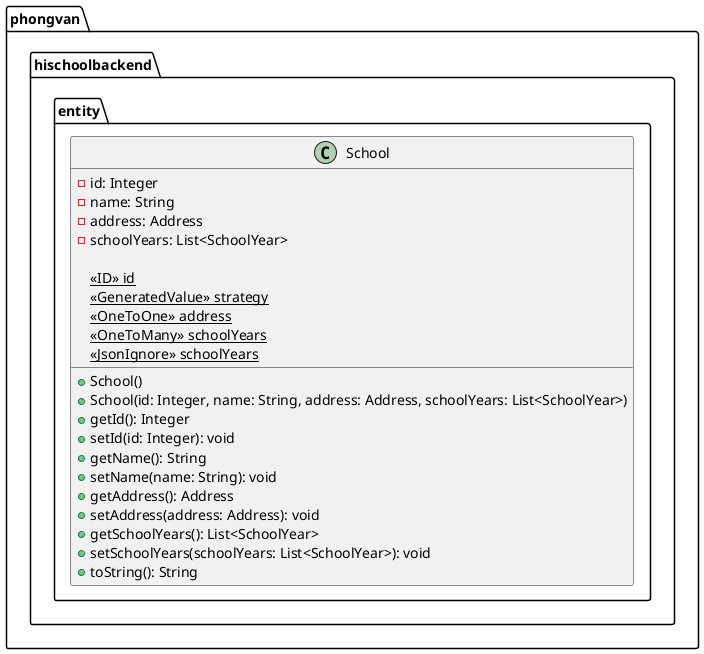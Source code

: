 @startuml

package phongvan.hischoolbackend.entity {
    class School {
        - id: Integer
        - name: String
        - address: Address
        - schoolYears: List<SchoolYear>

        {static} <<ID>> id
        {static} <<GeneratedValue>> strategy
        {static} <<OneToOne>> address
        {static} <<OneToMany>> schoolYears
        {static} <<JsonIgnore>> schoolYears

        + School()
        + School(id: Integer, name: String, address: Address, schoolYears: List<SchoolYear>)
        + getId(): Integer
        + setId(id: Integer): void
        + getName(): String
        + setName(name: String): void
        + getAddress(): Address
        + setAddress(address: Address): void
        + getSchoolYears(): List<SchoolYear>
        + setSchoolYears(schoolYears: List<SchoolYear>): void
        + toString(): String
    }
}

@enduml
